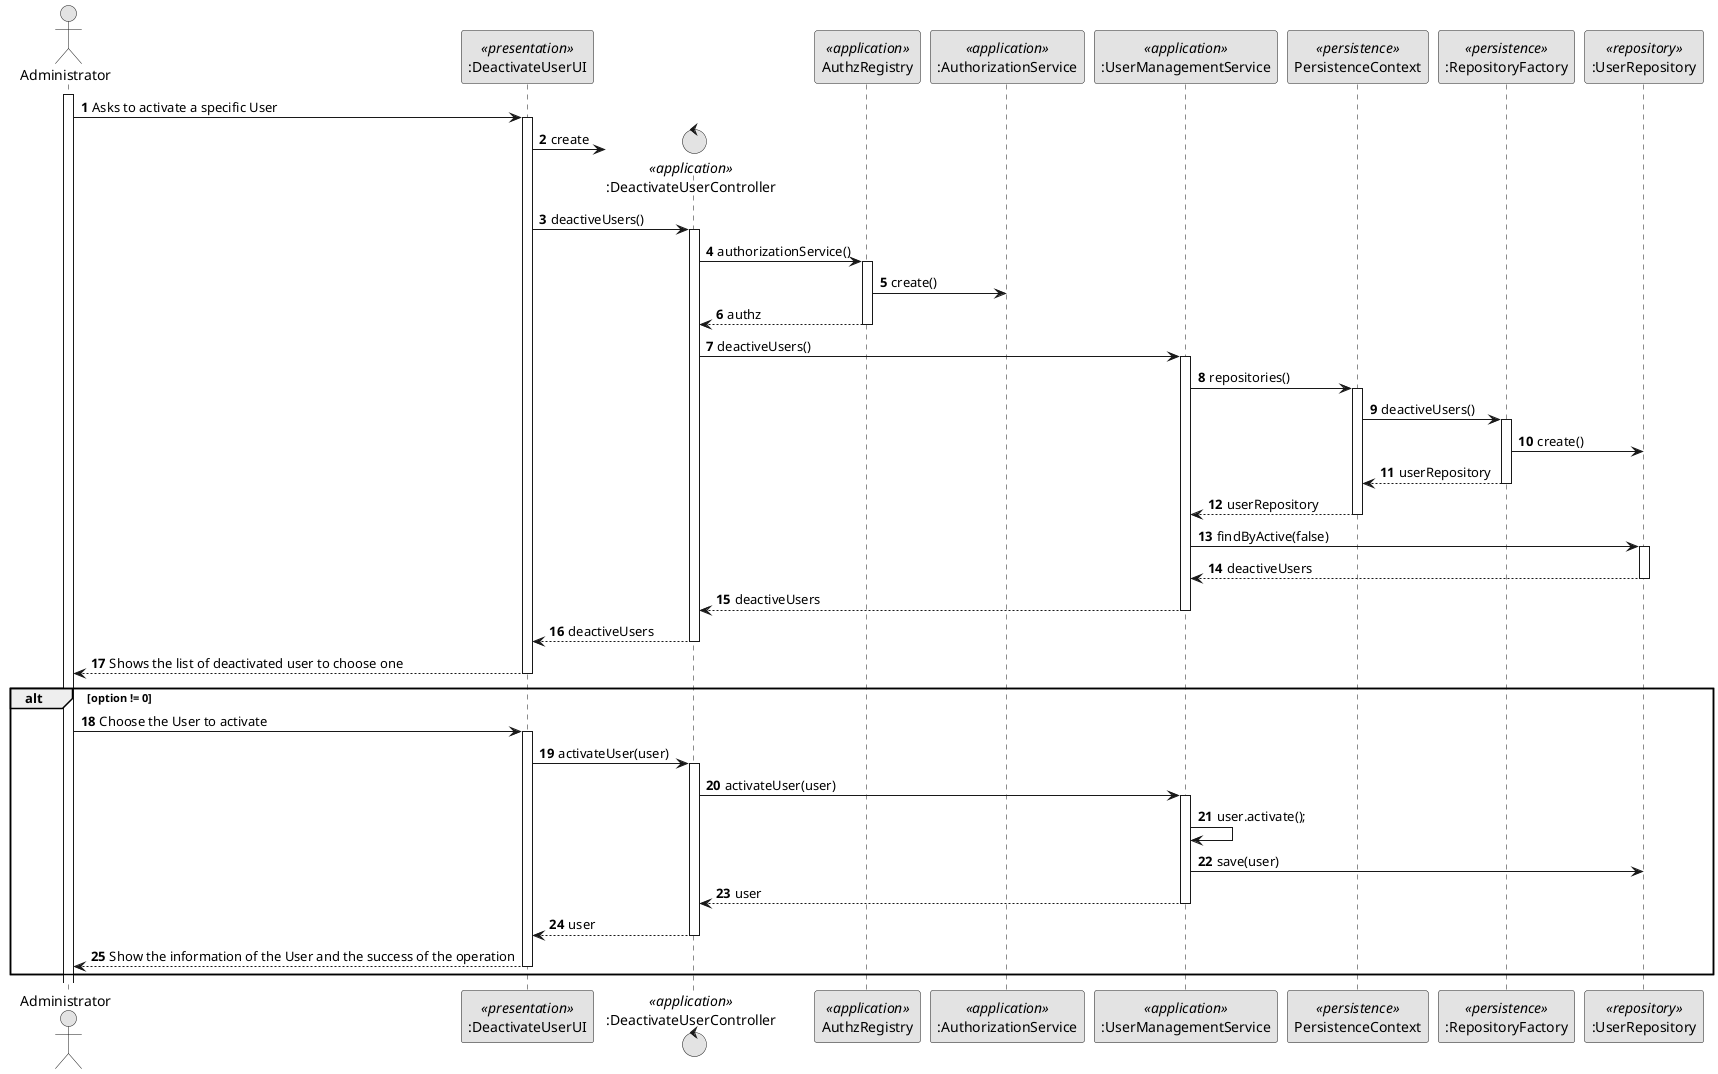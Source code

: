 @startuml
'https://plantuml.com/sequence-diagram

skinparam monochrome true
skinparam packageStyle rectangle
skinparam shadowing false

autonumber

actor Administrator as Actor
participant ":DeactivateUserUI" as UI <<presentation>>
control ":DeactivateUserController" as Controller <<application>>
participant "AuthzRegistry" as AR  <<application>>
participant ":AuthorizationService" as AUTHS <<application>>
participant ":UserManagementService" as UserManagementService <<application>>
participant "PersistenceContext" as Persistence <<persistence>>
participant ":RepositoryFactory" as RepositoryFactory <<persistence>>
participant ":UserRepository" as Repository <<repository>>


activate Actor
    Actor -> UI : Asks to activate a specific User
        activate UI



    UI-> Controller** : create

     UI-> Controller : deactiveUsers()
    activate Controller

           Controller->AR : authorizationService()
          activate AR
          AR->AUTHS : create()


         AR-->Controller : authz
         deactivate AR

        Controller -> UserManagementService: deactiveUsers()
        activate UserManagementService



            UserManagementService->Persistence:repositories()
            activate Persistence
            Persistence->RepositoryFactory:deactiveUsers()
            activate RepositoryFactory
            RepositoryFactory->Repository:create()
            RepositoryFactory-->Persistence : userRepository
            deactivate RepositoryFactory
            Persistence-->UserManagementService : userRepository

            deactivate Persistence

            deactivate RepositoryFactory

            UserManagementService->Repository: findByActive(false)
            activate Repository
            Repository-->UserManagementService: deactiveUsers
            deactivate Repository


            UserManagementService-->Controller: deactiveUsers
            deactivate UserManagementService

            Controller-->UI: deactiveUsers
        deactivate Controller




        UI-->Actor: Shows the list of deactivated user to choose one
deactivate UI

alt option != 0
    Actor -> UI : Choose the User to activate
activate UI
     UI-> Controller : activateUser(user)
         activate Controller
         Controller -> UserManagementService: activateUser(user)
         activate UserManagementService
         UserManagementService -> UserManagementService: user.activate();
         UserManagementService -> Repository: save(user)

         UserManagementService --> Controller: user
         deactivate UserManagementService

         Controller --> UI: user
         deactivate Controller

         UI --> Actor: Show the information of the User and the success of the operation
         deactivate UI
end



@enduml